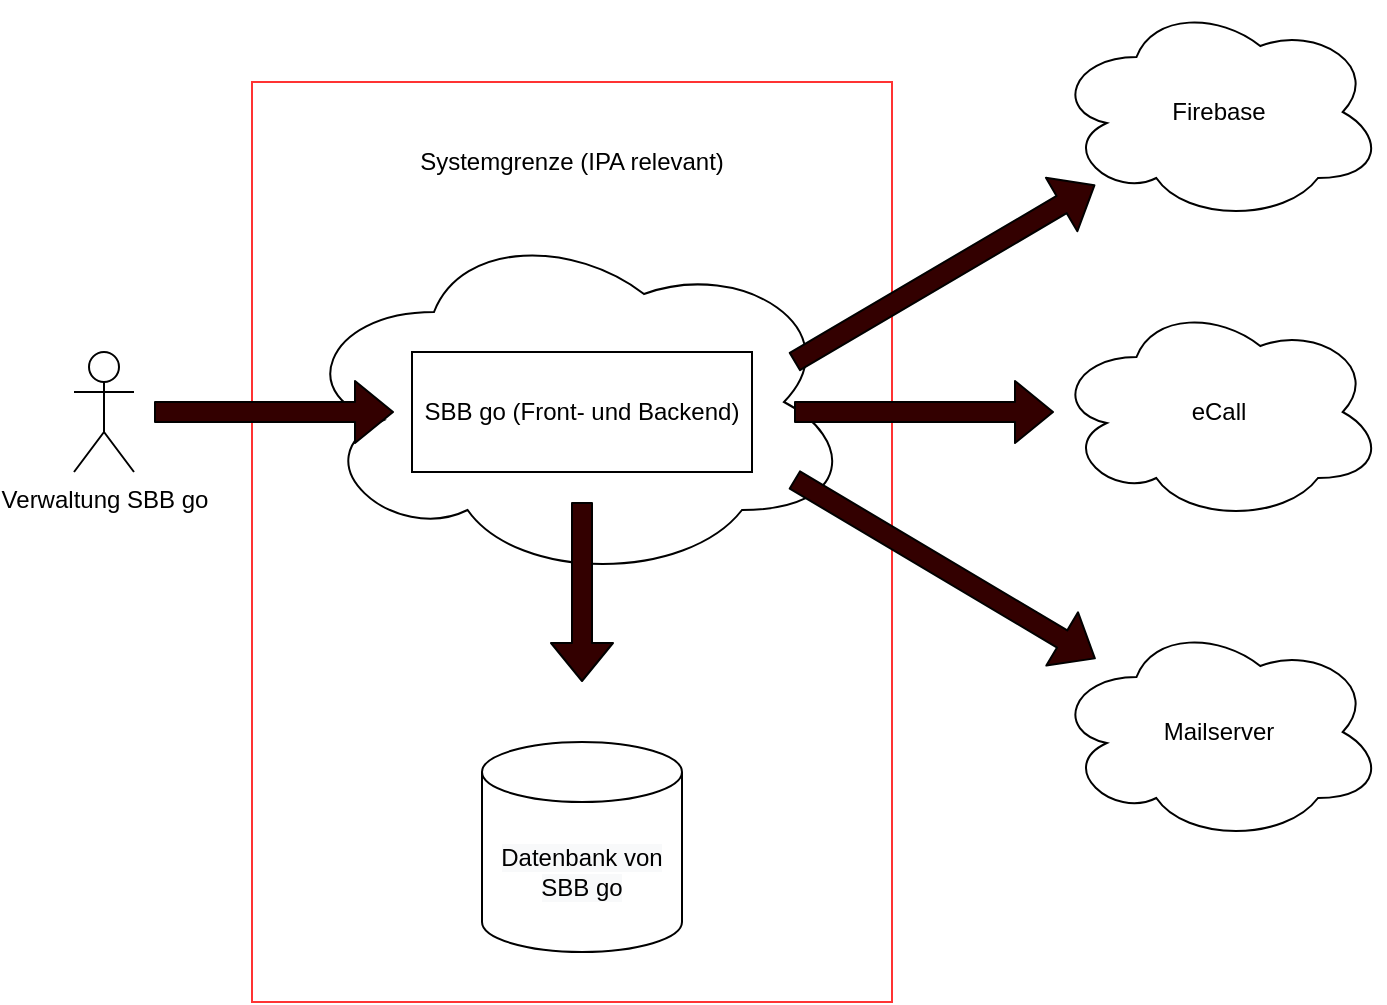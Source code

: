 <mxfile version="14.4.3" type="device"><diagram id="bsbqcgCuiaMRZnbtIuVM" name="Page-1"><mxGraphModel dx="1351" dy="2129" grid="1" gridSize="10" guides="1" tooltips="1" connect="1" arrows="1" fold="1" page="1" pageScale="1" pageWidth="827" pageHeight="1169" math="0" shadow="0"><root><mxCell id="0"/><mxCell id="1" parent="0"/><mxCell id="Xn0-CHlYJsLcI0zAgUR--2" value="Verwaltung SBB go" style="shape=umlActor;verticalLabelPosition=bottom;verticalAlign=top;html=1;outlineConnect=0;" parent="1" vertex="1"><mxGeometry x="70" y="145" width="30" height="60" as="geometry"/></mxCell><mxCell id="Xn0-CHlYJsLcI0zAgUR--5" value="" style="rounded=0;whiteSpace=wrap;html=1;strokeColor=#FF3333;" parent="1" vertex="1"><mxGeometry x="159" y="10" width="320" height="460" as="geometry"/></mxCell><mxCell id="Xn0-CHlYJsLcI0zAgUR--6" value="Systemgrenze (IPA relevant)" style="text;html=1;strokeColor=none;fillColor=none;align=center;verticalAlign=middle;whiteSpace=wrap;rounded=0;" parent="1" vertex="1"><mxGeometry x="234" y="40" width="170" height="20" as="geometry"/></mxCell><mxCell id="Xn0-CHlYJsLcI0zAgUR--19" style="edgeStyle=orthogonalEdgeStyle;rounded=0;orthogonalLoop=1;jettySize=auto;html=1;exitX=0.5;exitY=1;exitDx=0;exitDy=0;" parent="1" edge="1"><mxGeometry relative="1" as="geometry"><mxPoint x="264" y="430" as="sourcePoint"/><mxPoint x="264" y="430" as="targetPoint"/></mxGeometry></mxCell><mxCell id="f4ImCXjIqclZKXBBpvR_-1" value="" style="ellipse;shape=cloud;whiteSpace=wrap;html=1;" parent="1" vertex="1"><mxGeometry x="180" y="80" width="280" height="180" as="geometry"/></mxCell><mxCell id="f4ImCXjIqclZKXBBpvR_-2" value="SBB go (Front- und Backend)" style="rounded=0;whiteSpace=wrap;html=1;" parent="1" vertex="1"><mxGeometry x="239" y="145" width="170" height="60" as="geometry"/></mxCell><mxCell id="f4ImCXjIqclZKXBBpvR_-4" value="&lt;div&gt;&lt;span&gt;Firebase&lt;/span&gt;&lt;/div&gt;" style="ellipse;shape=cloud;whiteSpace=wrap;html=1;align=center;" parent="1" vertex="1"><mxGeometry x="560" y="-30" width="165" height="110" as="geometry"/></mxCell><mxCell id="f4ImCXjIqclZKXBBpvR_-6" value="eCall" style="ellipse;shape=cloud;whiteSpace=wrap;html=1;" parent="1" vertex="1"><mxGeometry x="560" y="120" width="165" height="110" as="geometry"/></mxCell><mxCell id="f4ImCXjIqclZKXBBpvR_-8" value="Mailserver" style="ellipse;shape=cloud;whiteSpace=wrap;html=1;" parent="1" vertex="1"><mxGeometry x="560" y="280" width="165" height="110" as="geometry"/></mxCell><mxCell id="f4ImCXjIqclZKXBBpvR_-11" value="" style="shape=flexArrow;endArrow=classic;html=1;fillColor=#330000;" parent="1" edge="1"><mxGeometry width="50" height="50" relative="1" as="geometry"><mxPoint x="110" y="175" as="sourcePoint"/><mxPoint x="230" y="175" as="targetPoint"/></mxGeometry></mxCell><mxCell id="f4ImCXjIqclZKXBBpvR_-12" value="" style="shape=flexArrow;endArrow=classic;html=1;fillColor=#330000;" parent="1" edge="1"><mxGeometry width="50" height="50" relative="1" as="geometry"><mxPoint x="324" y="220" as="sourcePoint"/><mxPoint x="324" y="310" as="targetPoint"/></mxGeometry></mxCell><mxCell id="f4ImCXjIqclZKXBBpvR_-14" value="" style="shape=flexArrow;endArrow=classic;html=1;fillColor=#330000;" parent="1" edge="1" target="f4ImCXjIqclZKXBBpvR_-4"><mxGeometry width="50" height="50" relative="1" as="geometry"><mxPoint x="430" y="150" as="sourcePoint"/><mxPoint x="511" y="100" as="targetPoint"/></mxGeometry></mxCell><mxCell id="f4ImCXjIqclZKXBBpvR_-15" value="" style="shape=flexArrow;endArrow=classic;html=1;fillColor=#330000;" parent="1" edge="1" target="f4ImCXjIqclZKXBBpvR_-6"><mxGeometry width="50" height="50" relative="1" as="geometry"><mxPoint x="430" y="175" as="sourcePoint"/><mxPoint x="512" y="205" as="targetPoint"/></mxGeometry></mxCell><mxCell id="qxyIgIpk822PXfIDnijQ-1" value="&lt;meta charset=&quot;utf-8&quot;&gt;&lt;span style=&quot;color: rgb(0, 0, 0); font-family: helvetica; font-size: 12px; font-style: normal; font-weight: 400; letter-spacing: normal; text-align: center; text-indent: 0px; text-transform: none; word-spacing: 0px; background-color: rgb(248, 249, 250); display: inline; float: none;&quot;&gt;Datenbank von SBB go&lt;/span&gt;" style="shape=cylinder3;whiteSpace=wrap;html=1;boundedLbl=1;backgroundOutline=1;size=15;" vertex="1" parent="1"><mxGeometry x="274" y="340" width="100" height="105" as="geometry"/></mxCell><mxCell id="qxyIgIpk822PXfIDnijQ-2" value="" style="shape=flexArrow;endArrow=classic;html=1;fillColor=#330000;" edge="1" parent="1" target="f4ImCXjIqclZKXBBpvR_-8"><mxGeometry width="50" height="50" relative="1" as="geometry"><mxPoint x="430" y="208.75" as="sourcePoint"/><mxPoint x="580.458" y="120.002" as="targetPoint"/></mxGeometry></mxCell></root></mxGraphModel></diagram></mxfile>